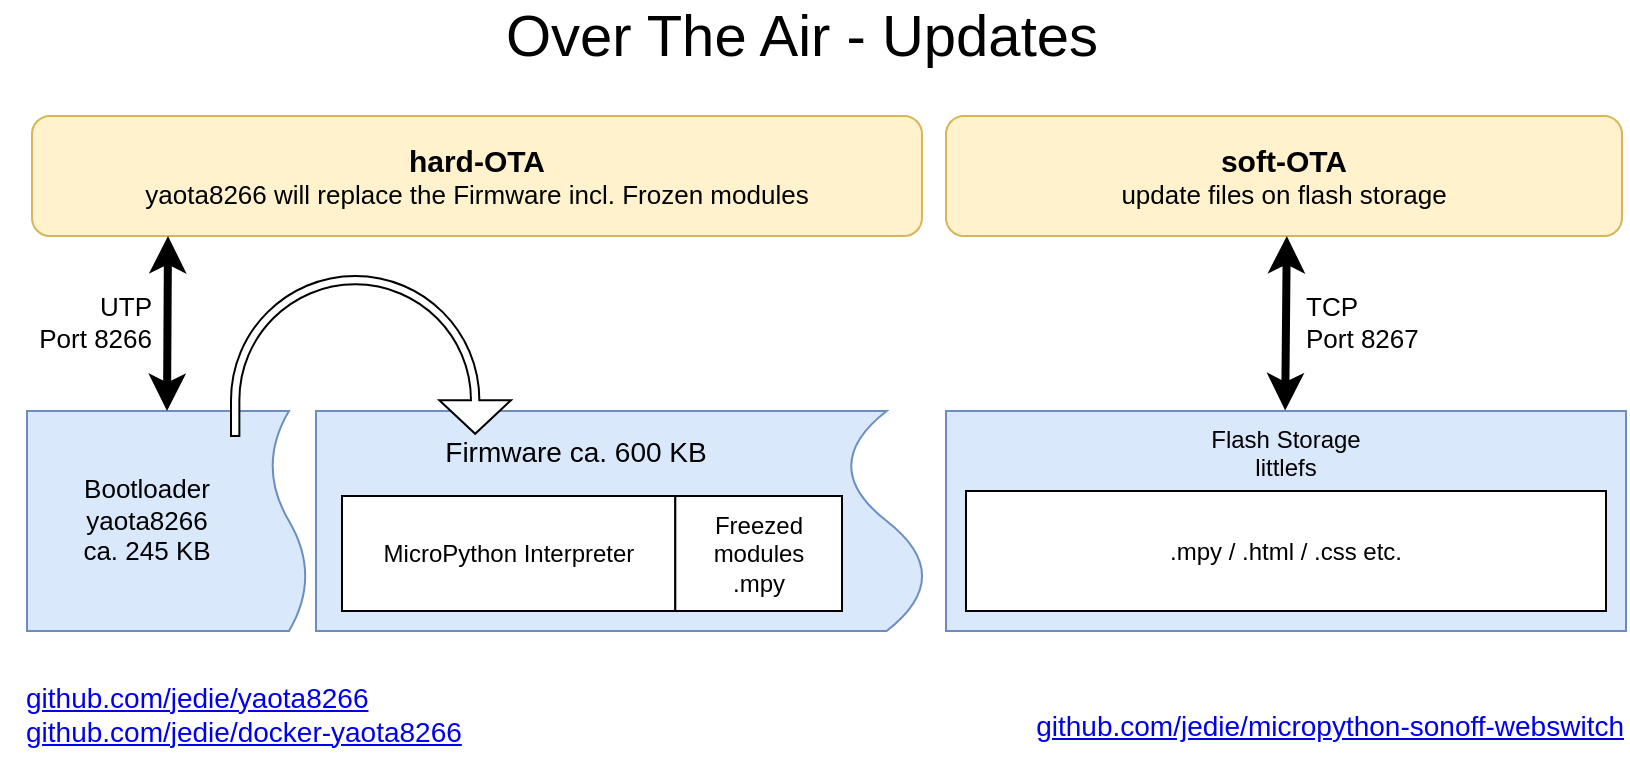 <mxfile version="12.5.5" type="device"><diagram id="Q9WTjRtn8TrBmltW-wFq" name="Page-1"><mxGraphModel dx="981" dy="622" grid="1" gridSize="10" guides="1" tooltips="1" connect="1" arrows="1" fold="1" page="1" pageScale="1" pageWidth="827" pageHeight="1169" math="0" shadow="0"><root><mxCell id="0"/><mxCell id="1" parent="0"/><mxCell id="unCcZShAQkoQS8wUlEfS-27" value="" style="shape=document;whiteSpace=wrap;html=1;boundedLbl=1;fontSize=17;rotation=-90;size=0.129;verticalAlign=top;direction=east;fillColor=#dae8fc;strokeColor=#6c8ebf;" vertex="1" parent="1"><mxGeometry x="27.5" y="292.5" width="110" height="140" as="geometry"/></mxCell><mxCell id="unCcZShAQkoQS8wUlEfS-6" value="&lt;div&gt;Flash Storage&lt;br&gt;&lt;/div&gt;&lt;div&gt;littlefs &lt;/div&gt;" style="rounded=0;whiteSpace=wrap;html=1;verticalAlign=top;fillColor=#dae8fc;strokeColor=#6c8ebf;" vertex="1" parent="1"><mxGeometry x="472" y="307.5" width="340" height="110" as="geometry"/></mxCell><mxCell id="unCcZShAQkoQS8wUlEfS-7" value=".mpy / .html / .css etc." style="rounded=0;whiteSpace=wrap;html=1;" vertex="1" parent="1"><mxGeometry x="482" y="347.5" width="320" height="60" as="geometry"/></mxCell><mxCell id="unCcZShAQkoQS8wUlEfS-23" value="" style="shape=document;whiteSpace=wrap;html=1;boundedLbl=1;fontSize=17;rotation=-90;size=0.129;verticalAlign=top;direction=east;fillColor=#dae8fc;strokeColor=#6c8ebf;" vertex="1" parent="1"><mxGeometry x="254.5" y="210" width="110" height="305" as="geometry"/></mxCell><mxCell id="unCcZShAQkoQS8wUlEfS-25" value="&lt;div style=&quot;font-size: 13px&quot;&gt;Bootloader&lt;/div&gt;&lt;div style=&quot;font-size: 13px&quot;&gt;yaota8266&lt;/div&gt;&lt;div style=&quot;font-size: 13px&quot;&gt;ca. 245 KB&lt;br style=&quot;font-size: 13px&quot;&gt;&lt;/div&gt;" style="text;html=1;strokeColor=none;fillColor=none;align=center;verticalAlign=middle;whiteSpace=wrap;rounded=0;fontSize=13;" vertex="1" parent="1"><mxGeometry x="15" y="333.38" width="115" height="57.75" as="geometry"/></mxCell><mxCell id="unCcZShAQkoQS8wUlEfS-26" value="&lt;div style=&quot;font-size: 14px&quot;&gt;Firmware ca. 600 KB&lt;/div&gt;" style="text;html=1;strokeColor=none;fillColor=none;align=center;verticalAlign=middle;whiteSpace=wrap;rounded=0;fontSize=14;" vertex="1" parent="1"><mxGeometry x="162" y="323.38" width="250" height="10" as="geometry"/></mxCell><mxCell id="unCcZShAQkoQS8wUlEfS-2" value="MicroPython Interpreter" style="rounded=0;whiteSpace=wrap;html=1;" vertex="1" parent="1"><mxGeometry x="170" y="350" width="166.66" height="57.5" as="geometry"/></mxCell><mxCell id="unCcZShAQkoQS8wUlEfS-3" value="&lt;div&gt;Freezed&lt;/div&gt;&lt;div&gt;modules&lt;/div&gt;&lt;div&gt;.mpy&lt;br&gt;&lt;/div&gt;" style="rounded=0;whiteSpace=wrap;html=1;" vertex="1" parent="1"><mxGeometry x="336.66" y="350" width="83.34" height="57.5" as="geometry"/></mxCell><mxCell id="unCcZShAQkoQS8wUlEfS-29" value="&lt;div&gt;&lt;font size=&quot;1&quot;&gt;&lt;b style=&quot;font-size: 15px&quot;&gt;hard-OTA&lt;/b&gt;&lt;/font&gt;&lt;/div&gt;&lt;div&gt;yaota8266 will replace the Firmware incl. Frozen modules&lt;br&gt;&lt;/div&gt;" style="rounded=1;whiteSpace=wrap;html=1;fontSize=13;fillColor=#fff2cc;strokeColor=#d6b656;" vertex="1" parent="1"><mxGeometry x="15" y="160" width="445" height="60" as="geometry"/></mxCell><mxCell id="unCcZShAQkoQS8wUlEfS-30" value="&lt;div&gt;&lt;font size=&quot;1&quot;&gt;&lt;b style=&quot;font-size: 15px&quot;&gt;soft-OTA&lt;/b&gt;&lt;/font&gt;&lt;/div&gt;&lt;div&gt;update files on flash storage&lt;br&gt;&lt;/div&gt;" style="rounded=1;whiteSpace=wrap;html=1;fontSize=13;fillColor=#fff2cc;strokeColor=#d6b656;" vertex="1" parent="1"><mxGeometry x="472" y="160" width="338" height="60" as="geometry"/></mxCell><mxCell id="unCcZShAQkoQS8wUlEfS-31" value="Over The Air - Updates" style="text;html=1;strokeColor=none;fillColor=none;align=center;verticalAlign=middle;whiteSpace=wrap;rounded=0;fontSize=29;" vertex="1" parent="1"><mxGeometry x="-0.31" y="110" width="800" height="20" as="geometry"/></mxCell><mxCell id="unCcZShAQkoQS8wUlEfS-32" value="" style="endArrow=classic;startArrow=classic;html=1;strokeWidth=4;fontSize=29;exitX=1;exitY=0.5;exitDx=0;exitDy=0;" edge="1" parent="1" source="unCcZShAQkoQS8wUlEfS-27"><mxGeometry width="50" height="50" relative="1" as="geometry"><mxPoint x="10" y="490" as="sourcePoint"/><mxPoint x="83" y="220" as="targetPoint"/></mxGeometry></mxCell><mxCell id="unCcZShAQkoQS8wUlEfS-34" value="" style="html=1;shadow=0;dashed=0;align=center;verticalAlign=middle;shape=mxgraph.arrows2.uTurnArrow;dy=2.09;arrowHead=35.83;dx2=16.81;fontSize=29;direction=north;flipH=1;flipV=1;strokeColor=#000000;strokeWidth=1;" vertex="1" parent="1"><mxGeometry x="114.5" y="240" width="140" height="80" as="geometry"/></mxCell><mxCell id="unCcZShAQkoQS8wUlEfS-35" value="" style="endArrow=classic;startArrow=classic;html=1;strokeWidth=4;fontSize=29;exitX=1;exitY=0.5;exitDx=0;exitDy=0;entryX=0.173;entryY=1.005;entryDx=0;entryDy=0;entryPerimeter=0;" edge="1" parent="1"><mxGeometry width="50" height="50" relative="1" as="geometry"><mxPoint x="641.58" y="307.2" as="sourcePoint"/><mxPoint x="642.415" y="220.0" as="targetPoint"/></mxGeometry></mxCell><mxCell id="unCcZShAQkoQS8wUlEfS-36" value="&lt;div align=&quot;left&quot;&gt;TCP&lt;/div&gt;&lt;div align=&quot;left&quot;&gt;Port 8267&lt;/div&gt;" style="text;html=1;strokeColor=none;fillColor=none;align=left;verticalAlign=middle;whiteSpace=wrap;rounded=0;shadow=0;fontSize=13;" vertex="1" parent="1"><mxGeometry x="650" y="248" width="70" height="30" as="geometry"/></mxCell><mxCell id="unCcZShAQkoQS8wUlEfS-37" value="&lt;div align=&quot;right&quot;&gt;UTP&lt;/div&gt;&lt;div align=&quot;right&quot;&gt;Port 8266&lt;/div&gt;" style="text;html=1;strokeColor=none;fillColor=none;align=right;verticalAlign=middle;whiteSpace=wrap;rounded=0;shadow=0;fontSize=13;" vertex="1" parent="1"><mxGeometry x="7" y="248" width="70" height="30" as="geometry"/></mxCell><mxCell id="unCcZShAQkoQS8wUlEfS-38" value="&lt;div style=&quot;font-size: 14px;&quot;&gt;&lt;a href=&quot;https://github.com/jedie/micropython-sonoff-webswitch&quot; style=&quot;font-size: 14px;&quot;&gt;github.com/jedie/yaota8266&lt;/a&gt;&lt;/div&gt;&lt;div style=&quot;font-size: 14px;&quot;&gt;&lt;a href=&quot;https://github.com/jedie/docker-yaota8266&quot; style=&quot;font-size: 14px;&quot;&gt;github.com/jedie/docker-yaota8266&lt;/a&gt;&lt;br style=&quot;font-size: 14px;&quot;&gt;&lt;/div&gt;" style="text;html=1;strokeColor=none;fillColor=none;align=left;verticalAlign=middle;whiteSpace=wrap;rounded=0;shadow=0;fontSize=14;" vertex="1" parent="1"><mxGeometry x="10" y="439" width="440" height="40" as="geometry"/></mxCell><UserObject label="&lt;a href=&quot;https://github.com/jedie/micropython-sonoff-webswitch&quot; style=&quot;font-size: 14px;&quot;&gt;github.com/jedie/micropython-sonoff-webswitch&lt;/a&gt;" link="https://github.com/jedie/micropython-sonoff-webswitch" id="unCcZShAQkoQS8wUlEfS-40"><mxCell style="text;html=1;fontSize=14;align=right;" vertex="1" parent="1"><mxGeometry x="422" y="450" width="390" height="30" as="geometry"/></mxCell></UserObject></root></mxGraphModel></diagram></mxfile>